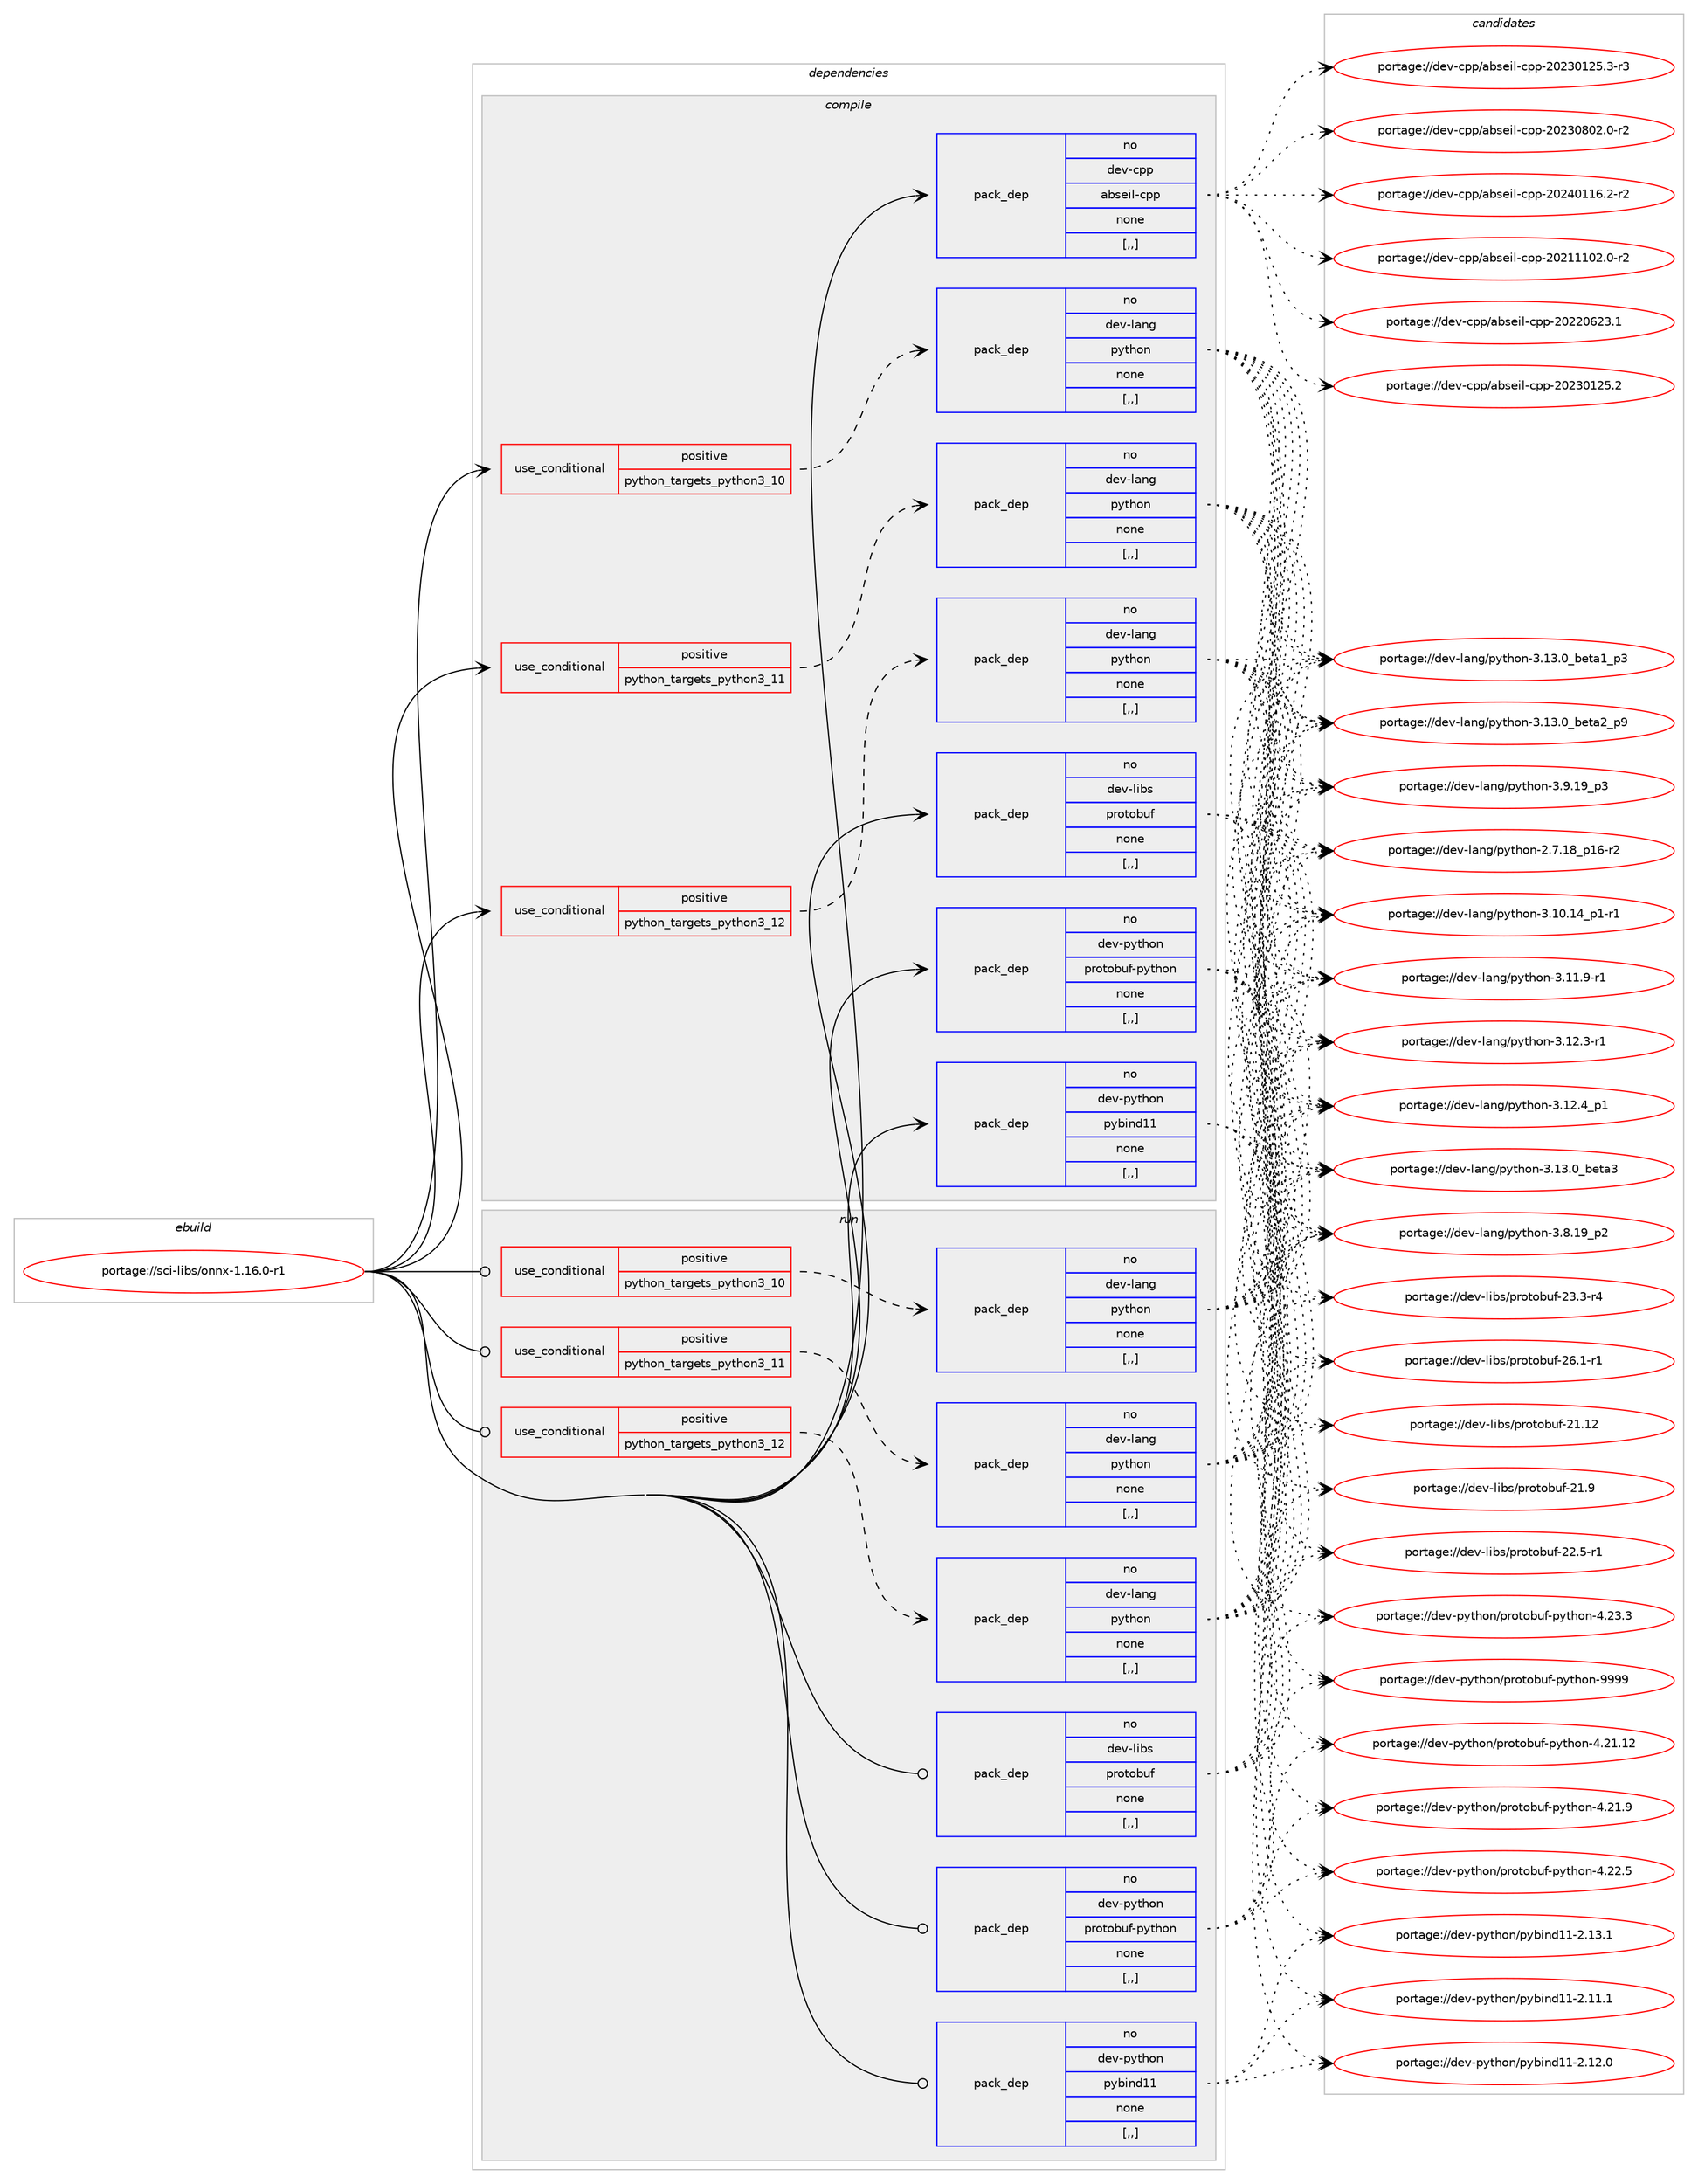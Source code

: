 digraph prolog {

# *************
# Graph options
# *************

newrank=true;
concentrate=true;
compound=true;
graph [rankdir=LR,fontname=Helvetica,fontsize=10,ranksep=1.5];#, ranksep=2.5, nodesep=0.2];
edge  [arrowhead=vee];
node  [fontname=Helvetica,fontsize=10];

# **********
# The ebuild
# **********

subgraph cluster_leftcol {
color=gray;
rank=same;
label=<<i>ebuild</i>>;
id [label="portage://sci-libs/onnx-1.16.0-r1", color=red, width=4, href="../sci-libs/onnx-1.16.0-r1.svg"];
}

# ****************
# The dependencies
# ****************

subgraph cluster_midcol {
color=gray;
label=<<i>dependencies</i>>;
subgraph cluster_compile {
fillcolor="#eeeeee";
style=filled;
label=<<i>compile</i>>;
subgraph cond104371 {
dependency394696 [label=<<TABLE BORDER="0" CELLBORDER="1" CELLSPACING="0" CELLPADDING="4"><TR><TD ROWSPAN="3" CELLPADDING="10">use_conditional</TD></TR><TR><TD>positive</TD></TR><TR><TD>python_targets_python3_10</TD></TR></TABLE>>, shape=none, color=red];
subgraph pack287518 {
dependency394697 [label=<<TABLE BORDER="0" CELLBORDER="1" CELLSPACING="0" CELLPADDING="4" WIDTH="220"><TR><TD ROWSPAN="6" CELLPADDING="30">pack_dep</TD></TR><TR><TD WIDTH="110">no</TD></TR><TR><TD>dev-lang</TD></TR><TR><TD>python</TD></TR><TR><TD>none</TD></TR><TR><TD>[,,]</TD></TR></TABLE>>, shape=none, color=blue];
}
dependency394696:e -> dependency394697:w [weight=20,style="dashed",arrowhead="vee"];
}
id:e -> dependency394696:w [weight=20,style="solid",arrowhead="vee"];
subgraph cond104372 {
dependency394698 [label=<<TABLE BORDER="0" CELLBORDER="1" CELLSPACING="0" CELLPADDING="4"><TR><TD ROWSPAN="3" CELLPADDING="10">use_conditional</TD></TR><TR><TD>positive</TD></TR><TR><TD>python_targets_python3_11</TD></TR></TABLE>>, shape=none, color=red];
subgraph pack287519 {
dependency394699 [label=<<TABLE BORDER="0" CELLBORDER="1" CELLSPACING="0" CELLPADDING="4" WIDTH="220"><TR><TD ROWSPAN="6" CELLPADDING="30">pack_dep</TD></TR><TR><TD WIDTH="110">no</TD></TR><TR><TD>dev-lang</TD></TR><TR><TD>python</TD></TR><TR><TD>none</TD></TR><TR><TD>[,,]</TD></TR></TABLE>>, shape=none, color=blue];
}
dependency394698:e -> dependency394699:w [weight=20,style="dashed",arrowhead="vee"];
}
id:e -> dependency394698:w [weight=20,style="solid",arrowhead="vee"];
subgraph cond104373 {
dependency394700 [label=<<TABLE BORDER="0" CELLBORDER="1" CELLSPACING="0" CELLPADDING="4"><TR><TD ROWSPAN="3" CELLPADDING="10">use_conditional</TD></TR><TR><TD>positive</TD></TR><TR><TD>python_targets_python3_12</TD></TR></TABLE>>, shape=none, color=red];
subgraph pack287520 {
dependency394701 [label=<<TABLE BORDER="0" CELLBORDER="1" CELLSPACING="0" CELLPADDING="4" WIDTH="220"><TR><TD ROWSPAN="6" CELLPADDING="30">pack_dep</TD></TR><TR><TD WIDTH="110">no</TD></TR><TR><TD>dev-lang</TD></TR><TR><TD>python</TD></TR><TR><TD>none</TD></TR><TR><TD>[,,]</TD></TR></TABLE>>, shape=none, color=blue];
}
dependency394700:e -> dependency394701:w [weight=20,style="dashed",arrowhead="vee"];
}
id:e -> dependency394700:w [weight=20,style="solid",arrowhead="vee"];
subgraph pack287521 {
dependency394702 [label=<<TABLE BORDER="0" CELLBORDER="1" CELLSPACING="0" CELLPADDING="4" WIDTH="220"><TR><TD ROWSPAN="6" CELLPADDING="30">pack_dep</TD></TR><TR><TD WIDTH="110">no</TD></TR><TR><TD>dev-cpp</TD></TR><TR><TD>abseil-cpp</TD></TR><TR><TD>none</TD></TR><TR><TD>[,,]</TD></TR></TABLE>>, shape=none, color=blue];
}
id:e -> dependency394702:w [weight=20,style="solid",arrowhead="vee"];
subgraph pack287522 {
dependency394703 [label=<<TABLE BORDER="0" CELLBORDER="1" CELLSPACING="0" CELLPADDING="4" WIDTH="220"><TR><TD ROWSPAN="6" CELLPADDING="30">pack_dep</TD></TR><TR><TD WIDTH="110">no</TD></TR><TR><TD>dev-libs</TD></TR><TR><TD>protobuf</TD></TR><TR><TD>none</TD></TR><TR><TD>[,,]</TD></TR></TABLE>>, shape=none, color=blue];
}
id:e -> dependency394703:w [weight=20,style="solid",arrowhead="vee"];
subgraph pack287523 {
dependency394704 [label=<<TABLE BORDER="0" CELLBORDER="1" CELLSPACING="0" CELLPADDING="4" WIDTH="220"><TR><TD ROWSPAN="6" CELLPADDING="30">pack_dep</TD></TR><TR><TD WIDTH="110">no</TD></TR><TR><TD>dev-python</TD></TR><TR><TD>protobuf-python</TD></TR><TR><TD>none</TD></TR><TR><TD>[,,]</TD></TR></TABLE>>, shape=none, color=blue];
}
id:e -> dependency394704:w [weight=20,style="solid",arrowhead="vee"];
subgraph pack287524 {
dependency394705 [label=<<TABLE BORDER="0" CELLBORDER="1" CELLSPACING="0" CELLPADDING="4" WIDTH="220"><TR><TD ROWSPAN="6" CELLPADDING="30">pack_dep</TD></TR><TR><TD WIDTH="110">no</TD></TR><TR><TD>dev-python</TD></TR><TR><TD>pybind11</TD></TR><TR><TD>none</TD></TR><TR><TD>[,,]</TD></TR></TABLE>>, shape=none, color=blue];
}
id:e -> dependency394705:w [weight=20,style="solid",arrowhead="vee"];
}
subgraph cluster_compileandrun {
fillcolor="#eeeeee";
style=filled;
label=<<i>compile and run</i>>;
}
subgraph cluster_run {
fillcolor="#eeeeee";
style=filled;
label=<<i>run</i>>;
subgraph cond104374 {
dependency394706 [label=<<TABLE BORDER="0" CELLBORDER="1" CELLSPACING="0" CELLPADDING="4"><TR><TD ROWSPAN="3" CELLPADDING="10">use_conditional</TD></TR><TR><TD>positive</TD></TR><TR><TD>python_targets_python3_10</TD></TR></TABLE>>, shape=none, color=red];
subgraph pack287525 {
dependency394707 [label=<<TABLE BORDER="0" CELLBORDER="1" CELLSPACING="0" CELLPADDING="4" WIDTH="220"><TR><TD ROWSPAN="6" CELLPADDING="30">pack_dep</TD></TR><TR><TD WIDTH="110">no</TD></TR><TR><TD>dev-lang</TD></TR><TR><TD>python</TD></TR><TR><TD>none</TD></TR><TR><TD>[,,]</TD></TR></TABLE>>, shape=none, color=blue];
}
dependency394706:e -> dependency394707:w [weight=20,style="dashed",arrowhead="vee"];
}
id:e -> dependency394706:w [weight=20,style="solid",arrowhead="odot"];
subgraph cond104375 {
dependency394708 [label=<<TABLE BORDER="0" CELLBORDER="1" CELLSPACING="0" CELLPADDING="4"><TR><TD ROWSPAN="3" CELLPADDING="10">use_conditional</TD></TR><TR><TD>positive</TD></TR><TR><TD>python_targets_python3_11</TD></TR></TABLE>>, shape=none, color=red];
subgraph pack287526 {
dependency394709 [label=<<TABLE BORDER="0" CELLBORDER="1" CELLSPACING="0" CELLPADDING="4" WIDTH="220"><TR><TD ROWSPAN="6" CELLPADDING="30">pack_dep</TD></TR><TR><TD WIDTH="110">no</TD></TR><TR><TD>dev-lang</TD></TR><TR><TD>python</TD></TR><TR><TD>none</TD></TR><TR><TD>[,,]</TD></TR></TABLE>>, shape=none, color=blue];
}
dependency394708:e -> dependency394709:w [weight=20,style="dashed",arrowhead="vee"];
}
id:e -> dependency394708:w [weight=20,style="solid",arrowhead="odot"];
subgraph cond104376 {
dependency394710 [label=<<TABLE BORDER="0" CELLBORDER="1" CELLSPACING="0" CELLPADDING="4"><TR><TD ROWSPAN="3" CELLPADDING="10">use_conditional</TD></TR><TR><TD>positive</TD></TR><TR><TD>python_targets_python3_12</TD></TR></TABLE>>, shape=none, color=red];
subgraph pack287527 {
dependency394711 [label=<<TABLE BORDER="0" CELLBORDER="1" CELLSPACING="0" CELLPADDING="4" WIDTH="220"><TR><TD ROWSPAN="6" CELLPADDING="30">pack_dep</TD></TR><TR><TD WIDTH="110">no</TD></TR><TR><TD>dev-lang</TD></TR><TR><TD>python</TD></TR><TR><TD>none</TD></TR><TR><TD>[,,]</TD></TR></TABLE>>, shape=none, color=blue];
}
dependency394710:e -> dependency394711:w [weight=20,style="dashed",arrowhead="vee"];
}
id:e -> dependency394710:w [weight=20,style="solid",arrowhead="odot"];
subgraph pack287528 {
dependency394712 [label=<<TABLE BORDER="0" CELLBORDER="1" CELLSPACING="0" CELLPADDING="4" WIDTH="220"><TR><TD ROWSPAN="6" CELLPADDING="30">pack_dep</TD></TR><TR><TD WIDTH="110">no</TD></TR><TR><TD>dev-libs</TD></TR><TR><TD>protobuf</TD></TR><TR><TD>none</TD></TR><TR><TD>[,,]</TD></TR></TABLE>>, shape=none, color=blue];
}
id:e -> dependency394712:w [weight=20,style="solid",arrowhead="odot"];
subgraph pack287529 {
dependency394713 [label=<<TABLE BORDER="0" CELLBORDER="1" CELLSPACING="0" CELLPADDING="4" WIDTH="220"><TR><TD ROWSPAN="6" CELLPADDING="30">pack_dep</TD></TR><TR><TD WIDTH="110">no</TD></TR><TR><TD>dev-python</TD></TR><TR><TD>protobuf-python</TD></TR><TR><TD>none</TD></TR><TR><TD>[,,]</TD></TR></TABLE>>, shape=none, color=blue];
}
id:e -> dependency394713:w [weight=20,style="solid",arrowhead="odot"];
subgraph pack287530 {
dependency394714 [label=<<TABLE BORDER="0" CELLBORDER="1" CELLSPACING="0" CELLPADDING="4" WIDTH="220"><TR><TD ROWSPAN="6" CELLPADDING="30">pack_dep</TD></TR><TR><TD WIDTH="110">no</TD></TR><TR><TD>dev-python</TD></TR><TR><TD>pybind11</TD></TR><TR><TD>none</TD></TR><TR><TD>[,,]</TD></TR></TABLE>>, shape=none, color=blue];
}
id:e -> dependency394714:w [weight=20,style="solid",arrowhead="odot"];
}
}

# **************
# The candidates
# **************

subgraph cluster_choices {
rank=same;
color=gray;
label=<<i>candidates</i>>;

subgraph choice287518 {
color=black;
nodesep=1;
choice100101118451089711010347112121116104111110455046554649569511249544511450 [label="portage://dev-lang/python-2.7.18_p16-r2", color=red, width=4,href="../dev-lang/python-2.7.18_p16-r2.svg"];
choice100101118451089711010347112121116104111110455146494846495295112494511449 [label="portage://dev-lang/python-3.10.14_p1-r1", color=red, width=4,href="../dev-lang/python-3.10.14_p1-r1.svg"];
choice100101118451089711010347112121116104111110455146494946574511449 [label="portage://dev-lang/python-3.11.9-r1", color=red, width=4,href="../dev-lang/python-3.11.9-r1.svg"];
choice100101118451089711010347112121116104111110455146495046514511449 [label="portage://dev-lang/python-3.12.3-r1", color=red, width=4,href="../dev-lang/python-3.12.3-r1.svg"];
choice100101118451089711010347112121116104111110455146495046529511249 [label="portage://dev-lang/python-3.12.4_p1", color=red, width=4,href="../dev-lang/python-3.12.4_p1.svg"];
choice10010111845108971101034711212111610411111045514649514648959810111697499511251 [label="portage://dev-lang/python-3.13.0_beta1_p3", color=red, width=4,href="../dev-lang/python-3.13.0_beta1_p3.svg"];
choice10010111845108971101034711212111610411111045514649514648959810111697509511257 [label="portage://dev-lang/python-3.13.0_beta2_p9", color=red, width=4,href="../dev-lang/python-3.13.0_beta2_p9.svg"];
choice1001011184510897110103471121211161041111104551464951464895981011169751 [label="portage://dev-lang/python-3.13.0_beta3", color=red, width=4,href="../dev-lang/python-3.13.0_beta3.svg"];
choice100101118451089711010347112121116104111110455146564649579511250 [label="portage://dev-lang/python-3.8.19_p2", color=red, width=4,href="../dev-lang/python-3.8.19_p2.svg"];
choice100101118451089711010347112121116104111110455146574649579511251 [label="portage://dev-lang/python-3.9.19_p3", color=red, width=4,href="../dev-lang/python-3.9.19_p3.svg"];
dependency394697:e -> choice100101118451089711010347112121116104111110455046554649569511249544511450:w [style=dotted,weight="100"];
dependency394697:e -> choice100101118451089711010347112121116104111110455146494846495295112494511449:w [style=dotted,weight="100"];
dependency394697:e -> choice100101118451089711010347112121116104111110455146494946574511449:w [style=dotted,weight="100"];
dependency394697:e -> choice100101118451089711010347112121116104111110455146495046514511449:w [style=dotted,weight="100"];
dependency394697:e -> choice100101118451089711010347112121116104111110455146495046529511249:w [style=dotted,weight="100"];
dependency394697:e -> choice10010111845108971101034711212111610411111045514649514648959810111697499511251:w [style=dotted,weight="100"];
dependency394697:e -> choice10010111845108971101034711212111610411111045514649514648959810111697509511257:w [style=dotted,weight="100"];
dependency394697:e -> choice1001011184510897110103471121211161041111104551464951464895981011169751:w [style=dotted,weight="100"];
dependency394697:e -> choice100101118451089711010347112121116104111110455146564649579511250:w [style=dotted,weight="100"];
dependency394697:e -> choice100101118451089711010347112121116104111110455146574649579511251:w [style=dotted,weight="100"];
}
subgraph choice287519 {
color=black;
nodesep=1;
choice100101118451089711010347112121116104111110455046554649569511249544511450 [label="portage://dev-lang/python-2.7.18_p16-r2", color=red, width=4,href="../dev-lang/python-2.7.18_p16-r2.svg"];
choice100101118451089711010347112121116104111110455146494846495295112494511449 [label="portage://dev-lang/python-3.10.14_p1-r1", color=red, width=4,href="../dev-lang/python-3.10.14_p1-r1.svg"];
choice100101118451089711010347112121116104111110455146494946574511449 [label="portage://dev-lang/python-3.11.9-r1", color=red, width=4,href="../dev-lang/python-3.11.9-r1.svg"];
choice100101118451089711010347112121116104111110455146495046514511449 [label="portage://dev-lang/python-3.12.3-r1", color=red, width=4,href="../dev-lang/python-3.12.3-r1.svg"];
choice100101118451089711010347112121116104111110455146495046529511249 [label="portage://dev-lang/python-3.12.4_p1", color=red, width=4,href="../dev-lang/python-3.12.4_p1.svg"];
choice10010111845108971101034711212111610411111045514649514648959810111697499511251 [label="portage://dev-lang/python-3.13.0_beta1_p3", color=red, width=4,href="../dev-lang/python-3.13.0_beta1_p3.svg"];
choice10010111845108971101034711212111610411111045514649514648959810111697509511257 [label="portage://dev-lang/python-3.13.0_beta2_p9", color=red, width=4,href="../dev-lang/python-3.13.0_beta2_p9.svg"];
choice1001011184510897110103471121211161041111104551464951464895981011169751 [label="portage://dev-lang/python-3.13.0_beta3", color=red, width=4,href="../dev-lang/python-3.13.0_beta3.svg"];
choice100101118451089711010347112121116104111110455146564649579511250 [label="portage://dev-lang/python-3.8.19_p2", color=red, width=4,href="../dev-lang/python-3.8.19_p2.svg"];
choice100101118451089711010347112121116104111110455146574649579511251 [label="portage://dev-lang/python-3.9.19_p3", color=red, width=4,href="../dev-lang/python-3.9.19_p3.svg"];
dependency394699:e -> choice100101118451089711010347112121116104111110455046554649569511249544511450:w [style=dotted,weight="100"];
dependency394699:e -> choice100101118451089711010347112121116104111110455146494846495295112494511449:w [style=dotted,weight="100"];
dependency394699:e -> choice100101118451089711010347112121116104111110455146494946574511449:w [style=dotted,weight="100"];
dependency394699:e -> choice100101118451089711010347112121116104111110455146495046514511449:w [style=dotted,weight="100"];
dependency394699:e -> choice100101118451089711010347112121116104111110455146495046529511249:w [style=dotted,weight="100"];
dependency394699:e -> choice10010111845108971101034711212111610411111045514649514648959810111697499511251:w [style=dotted,weight="100"];
dependency394699:e -> choice10010111845108971101034711212111610411111045514649514648959810111697509511257:w [style=dotted,weight="100"];
dependency394699:e -> choice1001011184510897110103471121211161041111104551464951464895981011169751:w [style=dotted,weight="100"];
dependency394699:e -> choice100101118451089711010347112121116104111110455146564649579511250:w [style=dotted,weight="100"];
dependency394699:e -> choice100101118451089711010347112121116104111110455146574649579511251:w [style=dotted,weight="100"];
}
subgraph choice287520 {
color=black;
nodesep=1;
choice100101118451089711010347112121116104111110455046554649569511249544511450 [label="portage://dev-lang/python-2.7.18_p16-r2", color=red, width=4,href="../dev-lang/python-2.7.18_p16-r2.svg"];
choice100101118451089711010347112121116104111110455146494846495295112494511449 [label="portage://dev-lang/python-3.10.14_p1-r1", color=red, width=4,href="../dev-lang/python-3.10.14_p1-r1.svg"];
choice100101118451089711010347112121116104111110455146494946574511449 [label="portage://dev-lang/python-3.11.9-r1", color=red, width=4,href="../dev-lang/python-3.11.9-r1.svg"];
choice100101118451089711010347112121116104111110455146495046514511449 [label="portage://dev-lang/python-3.12.3-r1", color=red, width=4,href="../dev-lang/python-3.12.3-r1.svg"];
choice100101118451089711010347112121116104111110455146495046529511249 [label="portage://dev-lang/python-3.12.4_p1", color=red, width=4,href="../dev-lang/python-3.12.4_p1.svg"];
choice10010111845108971101034711212111610411111045514649514648959810111697499511251 [label="portage://dev-lang/python-3.13.0_beta1_p3", color=red, width=4,href="../dev-lang/python-3.13.0_beta1_p3.svg"];
choice10010111845108971101034711212111610411111045514649514648959810111697509511257 [label="portage://dev-lang/python-3.13.0_beta2_p9", color=red, width=4,href="../dev-lang/python-3.13.0_beta2_p9.svg"];
choice1001011184510897110103471121211161041111104551464951464895981011169751 [label="portage://dev-lang/python-3.13.0_beta3", color=red, width=4,href="../dev-lang/python-3.13.0_beta3.svg"];
choice100101118451089711010347112121116104111110455146564649579511250 [label="portage://dev-lang/python-3.8.19_p2", color=red, width=4,href="../dev-lang/python-3.8.19_p2.svg"];
choice100101118451089711010347112121116104111110455146574649579511251 [label="portage://dev-lang/python-3.9.19_p3", color=red, width=4,href="../dev-lang/python-3.9.19_p3.svg"];
dependency394701:e -> choice100101118451089711010347112121116104111110455046554649569511249544511450:w [style=dotted,weight="100"];
dependency394701:e -> choice100101118451089711010347112121116104111110455146494846495295112494511449:w [style=dotted,weight="100"];
dependency394701:e -> choice100101118451089711010347112121116104111110455146494946574511449:w [style=dotted,weight="100"];
dependency394701:e -> choice100101118451089711010347112121116104111110455146495046514511449:w [style=dotted,weight="100"];
dependency394701:e -> choice100101118451089711010347112121116104111110455146495046529511249:w [style=dotted,weight="100"];
dependency394701:e -> choice10010111845108971101034711212111610411111045514649514648959810111697499511251:w [style=dotted,weight="100"];
dependency394701:e -> choice10010111845108971101034711212111610411111045514649514648959810111697509511257:w [style=dotted,weight="100"];
dependency394701:e -> choice1001011184510897110103471121211161041111104551464951464895981011169751:w [style=dotted,weight="100"];
dependency394701:e -> choice100101118451089711010347112121116104111110455146564649579511250:w [style=dotted,weight="100"];
dependency394701:e -> choice100101118451089711010347112121116104111110455146574649579511251:w [style=dotted,weight="100"];
}
subgraph choice287521 {
color=black;
nodesep=1;
choice1001011184599112112479798115101105108459911211245504850494949485046484511450 [label="portage://dev-cpp/abseil-cpp-20211102.0-r2", color=red, width=4,href="../dev-cpp/abseil-cpp-20211102.0-r2.svg"];
choice100101118459911211247979811510110510845991121124550485050485450514649 [label="portage://dev-cpp/abseil-cpp-20220623.1", color=red, width=4,href="../dev-cpp/abseil-cpp-20220623.1.svg"];
choice100101118459911211247979811510110510845991121124550485051484950534650 [label="portage://dev-cpp/abseil-cpp-20230125.2", color=red, width=4,href="../dev-cpp/abseil-cpp-20230125.2.svg"];
choice1001011184599112112479798115101105108459911211245504850514849505346514511451 [label="portage://dev-cpp/abseil-cpp-20230125.3-r3", color=red, width=4,href="../dev-cpp/abseil-cpp-20230125.3-r3.svg"];
choice1001011184599112112479798115101105108459911211245504850514856485046484511450 [label="portage://dev-cpp/abseil-cpp-20230802.0-r2", color=red, width=4,href="../dev-cpp/abseil-cpp-20230802.0-r2.svg"];
choice1001011184599112112479798115101105108459911211245504850524849495446504511450 [label="portage://dev-cpp/abseil-cpp-20240116.2-r2", color=red, width=4,href="../dev-cpp/abseil-cpp-20240116.2-r2.svg"];
dependency394702:e -> choice1001011184599112112479798115101105108459911211245504850494949485046484511450:w [style=dotted,weight="100"];
dependency394702:e -> choice100101118459911211247979811510110510845991121124550485050485450514649:w [style=dotted,weight="100"];
dependency394702:e -> choice100101118459911211247979811510110510845991121124550485051484950534650:w [style=dotted,weight="100"];
dependency394702:e -> choice1001011184599112112479798115101105108459911211245504850514849505346514511451:w [style=dotted,weight="100"];
dependency394702:e -> choice1001011184599112112479798115101105108459911211245504850514856485046484511450:w [style=dotted,weight="100"];
dependency394702:e -> choice1001011184599112112479798115101105108459911211245504850524849495446504511450:w [style=dotted,weight="100"];
}
subgraph choice287522 {
color=black;
nodesep=1;
choice10010111845108105981154711211411111611198117102455049464950 [label="portage://dev-libs/protobuf-21.12", color=red, width=4,href="../dev-libs/protobuf-21.12.svg"];
choice100101118451081059811547112114111116111981171024550494657 [label="portage://dev-libs/protobuf-21.9", color=red, width=4,href="../dev-libs/protobuf-21.9.svg"];
choice1001011184510810598115471121141111161119811710245505046534511449 [label="portage://dev-libs/protobuf-22.5-r1", color=red, width=4,href="../dev-libs/protobuf-22.5-r1.svg"];
choice1001011184510810598115471121141111161119811710245505146514511452 [label="portage://dev-libs/protobuf-23.3-r4", color=red, width=4,href="../dev-libs/protobuf-23.3-r4.svg"];
choice1001011184510810598115471121141111161119811710245505446494511449 [label="portage://dev-libs/protobuf-26.1-r1", color=red, width=4,href="../dev-libs/protobuf-26.1-r1.svg"];
dependency394703:e -> choice10010111845108105981154711211411111611198117102455049464950:w [style=dotted,weight="100"];
dependency394703:e -> choice100101118451081059811547112114111116111981171024550494657:w [style=dotted,weight="100"];
dependency394703:e -> choice1001011184510810598115471121141111161119811710245505046534511449:w [style=dotted,weight="100"];
dependency394703:e -> choice1001011184510810598115471121141111161119811710245505146514511452:w [style=dotted,weight="100"];
dependency394703:e -> choice1001011184510810598115471121141111161119811710245505446494511449:w [style=dotted,weight="100"];
}
subgraph choice287523 {
color=black;
nodesep=1;
choice100101118451121211161041111104711211411111611198117102451121211161041111104552465049464950 [label="portage://dev-python/protobuf-python-4.21.12", color=red, width=4,href="../dev-python/protobuf-python-4.21.12.svg"];
choice1001011184511212111610411111047112114111116111981171024511212111610411111045524650494657 [label="portage://dev-python/protobuf-python-4.21.9", color=red, width=4,href="../dev-python/protobuf-python-4.21.9.svg"];
choice1001011184511212111610411111047112114111116111981171024511212111610411111045524650504653 [label="portage://dev-python/protobuf-python-4.22.5", color=red, width=4,href="../dev-python/protobuf-python-4.22.5.svg"];
choice1001011184511212111610411111047112114111116111981171024511212111610411111045524650514651 [label="portage://dev-python/protobuf-python-4.23.3", color=red, width=4,href="../dev-python/protobuf-python-4.23.3.svg"];
choice100101118451121211161041111104711211411111611198117102451121211161041111104557575757 [label="portage://dev-python/protobuf-python-9999", color=red, width=4,href="../dev-python/protobuf-python-9999.svg"];
dependency394704:e -> choice100101118451121211161041111104711211411111611198117102451121211161041111104552465049464950:w [style=dotted,weight="100"];
dependency394704:e -> choice1001011184511212111610411111047112114111116111981171024511212111610411111045524650494657:w [style=dotted,weight="100"];
dependency394704:e -> choice1001011184511212111610411111047112114111116111981171024511212111610411111045524650504653:w [style=dotted,weight="100"];
dependency394704:e -> choice1001011184511212111610411111047112114111116111981171024511212111610411111045524650514651:w [style=dotted,weight="100"];
dependency394704:e -> choice100101118451121211161041111104711211411111611198117102451121211161041111104557575757:w [style=dotted,weight="100"];
}
subgraph choice287524 {
color=black;
nodesep=1;
choice100101118451121211161041111104711212198105110100494945504649494649 [label="portage://dev-python/pybind11-2.11.1", color=red, width=4,href="../dev-python/pybind11-2.11.1.svg"];
choice100101118451121211161041111104711212198105110100494945504649504648 [label="portage://dev-python/pybind11-2.12.0", color=red, width=4,href="../dev-python/pybind11-2.12.0.svg"];
choice100101118451121211161041111104711212198105110100494945504649514649 [label="portage://dev-python/pybind11-2.13.1", color=red, width=4,href="../dev-python/pybind11-2.13.1.svg"];
dependency394705:e -> choice100101118451121211161041111104711212198105110100494945504649494649:w [style=dotted,weight="100"];
dependency394705:e -> choice100101118451121211161041111104711212198105110100494945504649504648:w [style=dotted,weight="100"];
dependency394705:e -> choice100101118451121211161041111104711212198105110100494945504649514649:w [style=dotted,weight="100"];
}
subgraph choice287525 {
color=black;
nodesep=1;
choice100101118451089711010347112121116104111110455046554649569511249544511450 [label="portage://dev-lang/python-2.7.18_p16-r2", color=red, width=4,href="../dev-lang/python-2.7.18_p16-r2.svg"];
choice100101118451089711010347112121116104111110455146494846495295112494511449 [label="portage://dev-lang/python-3.10.14_p1-r1", color=red, width=4,href="../dev-lang/python-3.10.14_p1-r1.svg"];
choice100101118451089711010347112121116104111110455146494946574511449 [label="portage://dev-lang/python-3.11.9-r1", color=red, width=4,href="../dev-lang/python-3.11.9-r1.svg"];
choice100101118451089711010347112121116104111110455146495046514511449 [label="portage://dev-lang/python-3.12.3-r1", color=red, width=4,href="../dev-lang/python-3.12.3-r1.svg"];
choice100101118451089711010347112121116104111110455146495046529511249 [label="portage://dev-lang/python-3.12.4_p1", color=red, width=4,href="../dev-lang/python-3.12.4_p1.svg"];
choice10010111845108971101034711212111610411111045514649514648959810111697499511251 [label="portage://dev-lang/python-3.13.0_beta1_p3", color=red, width=4,href="../dev-lang/python-3.13.0_beta1_p3.svg"];
choice10010111845108971101034711212111610411111045514649514648959810111697509511257 [label="portage://dev-lang/python-3.13.0_beta2_p9", color=red, width=4,href="../dev-lang/python-3.13.0_beta2_p9.svg"];
choice1001011184510897110103471121211161041111104551464951464895981011169751 [label="portage://dev-lang/python-3.13.0_beta3", color=red, width=4,href="../dev-lang/python-3.13.0_beta3.svg"];
choice100101118451089711010347112121116104111110455146564649579511250 [label="portage://dev-lang/python-3.8.19_p2", color=red, width=4,href="../dev-lang/python-3.8.19_p2.svg"];
choice100101118451089711010347112121116104111110455146574649579511251 [label="portage://dev-lang/python-3.9.19_p3", color=red, width=4,href="../dev-lang/python-3.9.19_p3.svg"];
dependency394707:e -> choice100101118451089711010347112121116104111110455046554649569511249544511450:w [style=dotted,weight="100"];
dependency394707:e -> choice100101118451089711010347112121116104111110455146494846495295112494511449:w [style=dotted,weight="100"];
dependency394707:e -> choice100101118451089711010347112121116104111110455146494946574511449:w [style=dotted,weight="100"];
dependency394707:e -> choice100101118451089711010347112121116104111110455146495046514511449:w [style=dotted,weight="100"];
dependency394707:e -> choice100101118451089711010347112121116104111110455146495046529511249:w [style=dotted,weight="100"];
dependency394707:e -> choice10010111845108971101034711212111610411111045514649514648959810111697499511251:w [style=dotted,weight="100"];
dependency394707:e -> choice10010111845108971101034711212111610411111045514649514648959810111697509511257:w [style=dotted,weight="100"];
dependency394707:e -> choice1001011184510897110103471121211161041111104551464951464895981011169751:w [style=dotted,weight="100"];
dependency394707:e -> choice100101118451089711010347112121116104111110455146564649579511250:w [style=dotted,weight="100"];
dependency394707:e -> choice100101118451089711010347112121116104111110455146574649579511251:w [style=dotted,weight="100"];
}
subgraph choice287526 {
color=black;
nodesep=1;
choice100101118451089711010347112121116104111110455046554649569511249544511450 [label="portage://dev-lang/python-2.7.18_p16-r2", color=red, width=4,href="../dev-lang/python-2.7.18_p16-r2.svg"];
choice100101118451089711010347112121116104111110455146494846495295112494511449 [label="portage://dev-lang/python-3.10.14_p1-r1", color=red, width=4,href="../dev-lang/python-3.10.14_p1-r1.svg"];
choice100101118451089711010347112121116104111110455146494946574511449 [label="portage://dev-lang/python-3.11.9-r1", color=red, width=4,href="../dev-lang/python-3.11.9-r1.svg"];
choice100101118451089711010347112121116104111110455146495046514511449 [label="portage://dev-lang/python-3.12.3-r1", color=red, width=4,href="../dev-lang/python-3.12.3-r1.svg"];
choice100101118451089711010347112121116104111110455146495046529511249 [label="portage://dev-lang/python-3.12.4_p1", color=red, width=4,href="../dev-lang/python-3.12.4_p1.svg"];
choice10010111845108971101034711212111610411111045514649514648959810111697499511251 [label="portage://dev-lang/python-3.13.0_beta1_p3", color=red, width=4,href="../dev-lang/python-3.13.0_beta1_p3.svg"];
choice10010111845108971101034711212111610411111045514649514648959810111697509511257 [label="portage://dev-lang/python-3.13.0_beta2_p9", color=red, width=4,href="../dev-lang/python-3.13.0_beta2_p9.svg"];
choice1001011184510897110103471121211161041111104551464951464895981011169751 [label="portage://dev-lang/python-3.13.0_beta3", color=red, width=4,href="../dev-lang/python-3.13.0_beta3.svg"];
choice100101118451089711010347112121116104111110455146564649579511250 [label="portage://dev-lang/python-3.8.19_p2", color=red, width=4,href="../dev-lang/python-3.8.19_p2.svg"];
choice100101118451089711010347112121116104111110455146574649579511251 [label="portage://dev-lang/python-3.9.19_p3", color=red, width=4,href="../dev-lang/python-3.9.19_p3.svg"];
dependency394709:e -> choice100101118451089711010347112121116104111110455046554649569511249544511450:w [style=dotted,weight="100"];
dependency394709:e -> choice100101118451089711010347112121116104111110455146494846495295112494511449:w [style=dotted,weight="100"];
dependency394709:e -> choice100101118451089711010347112121116104111110455146494946574511449:w [style=dotted,weight="100"];
dependency394709:e -> choice100101118451089711010347112121116104111110455146495046514511449:w [style=dotted,weight="100"];
dependency394709:e -> choice100101118451089711010347112121116104111110455146495046529511249:w [style=dotted,weight="100"];
dependency394709:e -> choice10010111845108971101034711212111610411111045514649514648959810111697499511251:w [style=dotted,weight="100"];
dependency394709:e -> choice10010111845108971101034711212111610411111045514649514648959810111697509511257:w [style=dotted,weight="100"];
dependency394709:e -> choice1001011184510897110103471121211161041111104551464951464895981011169751:w [style=dotted,weight="100"];
dependency394709:e -> choice100101118451089711010347112121116104111110455146564649579511250:w [style=dotted,weight="100"];
dependency394709:e -> choice100101118451089711010347112121116104111110455146574649579511251:w [style=dotted,weight="100"];
}
subgraph choice287527 {
color=black;
nodesep=1;
choice100101118451089711010347112121116104111110455046554649569511249544511450 [label="portage://dev-lang/python-2.7.18_p16-r2", color=red, width=4,href="../dev-lang/python-2.7.18_p16-r2.svg"];
choice100101118451089711010347112121116104111110455146494846495295112494511449 [label="portage://dev-lang/python-3.10.14_p1-r1", color=red, width=4,href="../dev-lang/python-3.10.14_p1-r1.svg"];
choice100101118451089711010347112121116104111110455146494946574511449 [label="portage://dev-lang/python-3.11.9-r1", color=red, width=4,href="../dev-lang/python-3.11.9-r1.svg"];
choice100101118451089711010347112121116104111110455146495046514511449 [label="portage://dev-lang/python-3.12.3-r1", color=red, width=4,href="../dev-lang/python-3.12.3-r1.svg"];
choice100101118451089711010347112121116104111110455146495046529511249 [label="portage://dev-lang/python-3.12.4_p1", color=red, width=4,href="../dev-lang/python-3.12.4_p1.svg"];
choice10010111845108971101034711212111610411111045514649514648959810111697499511251 [label="portage://dev-lang/python-3.13.0_beta1_p3", color=red, width=4,href="../dev-lang/python-3.13.0_beta1_p3.svg"];
choice10010111845108971101034711212111610411111045514649514648959810111697509511257 [label="portage://dev-lang/python-3.13.0_beta2_p9", color=red, width=4,href="../dev-lang/python-3.13.0_beta2_p9.svg"];
choice1001011184510897110103471121211161041111104551464951464895981011169751 [label="portage://dev-lang/python-3.13.0_beta3", color=red, width=4,href="../dev-lang/python-3.13.0_beta3.svg"];
choice100101118451089711010347112121116104111110455146564649579511250 [label="portage://dev-lang/python-3.8.19_p2", color=red, width=4,href="../dev-lang/python-3.8.19_p2.svg"];
choice100101118451089711010347112121116104111110455146574649579511251 [label="portage://dev-lang/python-3.9.19_p3", color=red, width=4,href="../dev-lang/python-3.9.19_p3.svg"];
dependency394711:e -> choice100101118451089711010347112121116104111110455046554649569511249544511450:w [style=dotted,weight="100"];
dependency394711:e -> choice100101118451089711010347112121116104111110455146494846495295112494511449:w [style=dotted,weight="100"];
dependency394711:e -> choice100101118451089711010347112121116104111110455146494946574511449:w [style=dotted,weight="100"];
dependency394711:e -> choice100101118451089711010347112121116104111110455146495046514511449:w [style=dotted,weight="100"];
dependency394711:e -> choice100101118451089711010347112121116104111110455146495046529511249:w [style=dotted,weight="100"];
dependency394711:e -> choice10010111845108971101034711212111610411111045514649514648959810111697499511251:w [style=dotted,weight="100"];
dependency394711:e -> choice10010111845108971101034711212111610411111045514649514648959810111697509511257:w [style=dotted,weight="100"];
dependency394711:e -> choice1001011184510897110103471121211161041111104551464951464895981011169751:w [style=dotted,weight="100"];
dependency394711:e -> choice100101118451089711010347112121116104111110455146564649579511250:w [style=dotted,weight="100"];
dependency394711:e -> choice100101118451089711010347112121116104111110455146574649579511251:w [style=dotted,weight="100"];
}
subgraph choice287528 {
color=black;
nodesep=1;
choice10010111845108105981154711211411111611198117102455049464950 [label="portage://dev-libs/protobuf-21.12", color=red, width=4,href="../dev-libs/protobuf-21.12.svg"];
choice100101118451081059811547112114111116111981171024550494657 [label="portage://dev-libs/protobuf-21.9", color=red, width=4,href="../dev-libs/protobuf-21.9.svg"];
choice1001011184510810598115471121141111161119811710245505046534511449 [label="portage://dev-libs/protobuf-22.5-r1", color=red, width=4,href="../dev-libs/protobuf-22.5-r1.svg"];
choice1001011184510810598115471121141111161119811710245505146514511452 [label="portage://dev-libs/protobuf-23.3-r4", color=red, width=4,href="../dev-libs/protobuf-23.3-r4.svg"];
choice1001011184510810598115471121141111161119811710245505446494511449 [label="portage://dev-libs/protobuf-26.1-r1", color=red, width=4,href="../dev-libs/protobuf-26.1-r1.svg"];
dependency394712:e -> choice10010111845108105981154711211411111611198117102455049464950:w [style=dotted,weight="100"];
dependency394712:e -> choice100101118451081059811547112114111116111981171024550494657:w [style=dotted,weight="100"];
dependency394712:e -> choice1001011184510810598115471121141111161119811710245505046534511449:w [style=dotted,weight="100"];
dependency394712:e -> choice1001011184510810598115471121141111161119811710245505146514511452:w [style=dotted,weight="100"];
dependency394712:e -> choice1001011184510810598115471121141111161119811710245505446494511449:w [style=dotted,weight="100"];
}
subgraph choice287529 {
color=black;
nodesep=1;
choice100101118451121211161041111104711211411111611198117102451121211161041111104552465049464950 [label="portage://dev-python/protobuf-python-4.21.12", color=red, width=4,href="../dev-python/protobuf-python-4.21.12.svg"];
choice1001011184511212111610411111047112114111116111981171024511212111610411111045524650494657 [label="portage://dev-python/protobuf-python-4.21.9", color=red, width=4,href="../dev-python/protobuf-python-4.21.9.svg"];
choice1001011184511212111610411111047112114111116111981171024511212111610411111045524650504653 [label="portage://dev-python/protobuf-python-4.22.5", color=red, width=4,href="../dev-python/protobuf-python-4.22.5.svg"];
choice1001011184511212111610411111047112114111116111981171024511212111610411111045524650514651 [label="portage://dev-python/protobuf-python-4.23.3", color=red, width=4,href="../dev-python/protobuf-python-4.23.3.svg"];
choice100101118451121211161041111104711211411111611198117102451121211161041111104557575757 [label="portage://dev-python/protobuf-python-9999", color=red, width=4,href="../dev-python/protobuf-python-9999.svg"];
dependency394713:e -> choice100101118451121211161041111104711211411111611198117102451121211161041111104552465049464950:w [style=dotted,weight="100"];
dependency394713:e -> choice1001011184511212111610411111047112114111116111981171024511212111610411111045524650494657:w [style=dotted,weight="100"];
dependency394713:e -> choice1001011184511212111610411111047112114111116111981171024511212111610411111045524650504653:w [style=dotted,weight="100"];
dependency394713:e -> choice1001011184511212111610411111047112114111116111981171024511212111610411111045524650514651:w [style=dotted,weight="100"];
dependency394713:e -> choice100101118451121211161041111104711211411111611198117102451121211161041111104557575757:w [style=dotted,weight="100"];
}
subgraph choice287530 {
color=black;
nodesep=1;
choice100101118451121211161041111104711212198105110100494945504649494649 [label="portage://dev-python/pybind11-2.11.1", color=red, width=4,href="../dev-python/pybind11-2.11.1.svg"];
choice100101118451121211161041111104711212198105110100494945504649504648 [label="portage://dev-python/pybind11-2.12.0", color=red, width=4,href="../dev-python/pybind11-2.12.0.svg"];
choice100101118451121211161041111104711212198105110100494945504649514649 [label="portage://dev-python/pybind11-2.13.1", color=red, width=4,href="../dev-python/pybind11-2.13.1.svg"];
dependency394714:e -> choice100101118451121211161041111104711212198105110100494945504649494649:w [style=dotted,weight="100"];
dependency394714:e -> choice100101118451121211161041111104711212198105110100494945504649504648:w [style=dotted,weight="100"];
dependency394714:e -> choice100101118451121211161041111104711212198105110100494945504649514649:w [style=dotted,weight="100"];
}
}

}
